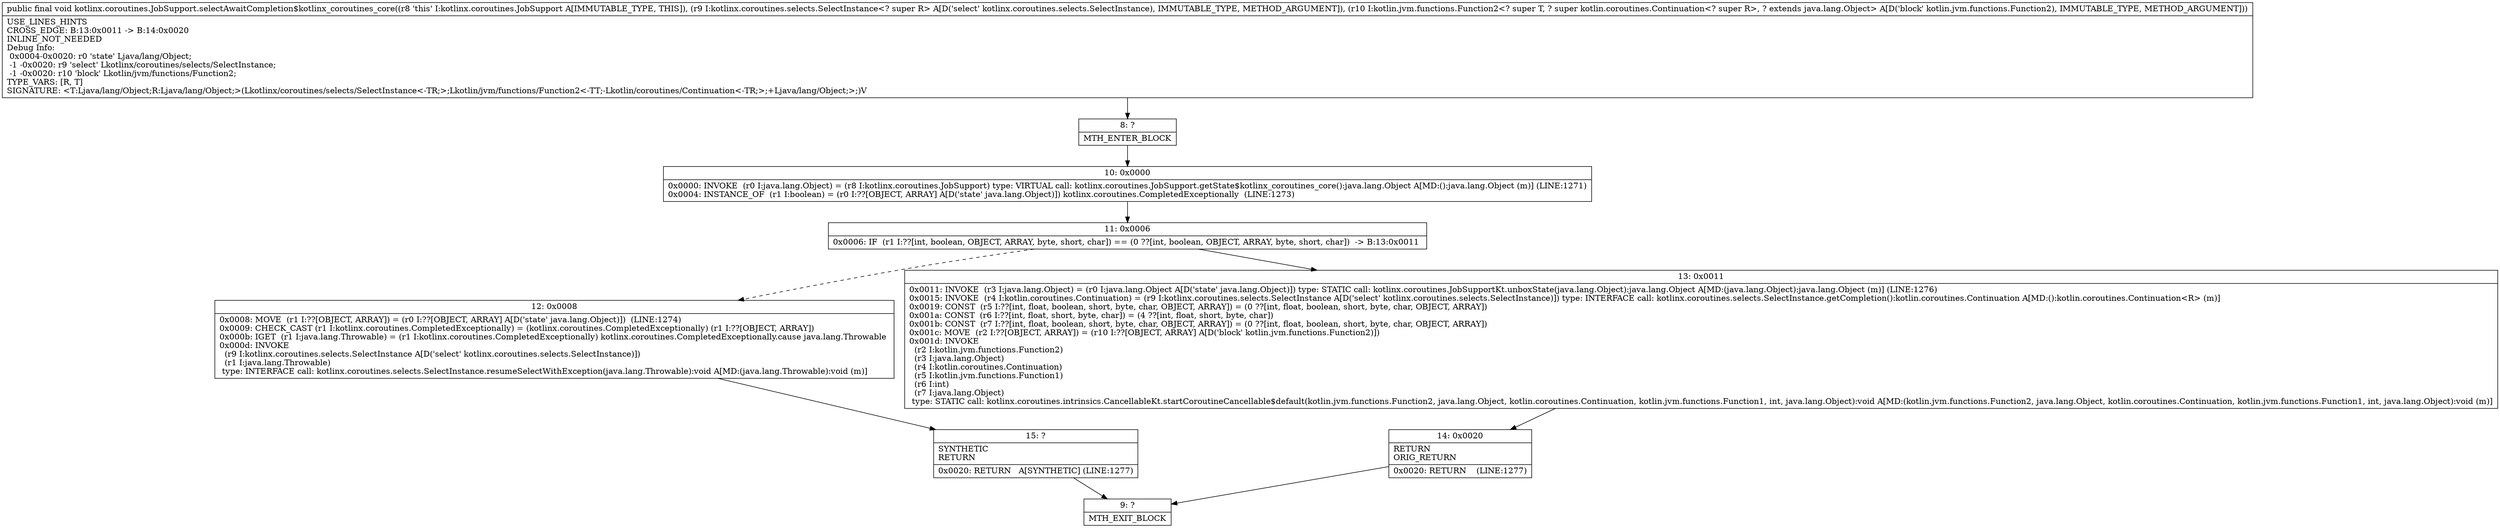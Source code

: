 digraph "CFG forkotlinx.coroutines.JobSupport.selectAwaitCompletion$kotlinx_coroutines_core(Lkotlinx\/coroutines\/selects\/SelectInstance;Lkotlin\/jvm\/functions\/Function2;)V" {
Node_8 [shape=record,label="{8\:\ ?|MTH_ENTER_BLOCK\l}"];
Node_10 [shape=record,label="{10\:\ 0x0000|0x0000: INVOKE  (r0 I:java.lang.Object) = (r8 I:kotlinx.coroutines.JobSupport) type: VIRTUAL call: kotlinx.coroutines.JobSupport.getState$kotlinx_coroutines_core():java.lang.Object A[MD:():java.lang.Object (m)] (LINE:1271)\l0x0004: INSTANCE_OF  (r1 I:boolean) = (r0 I:??[OBJECT, ARRAY] A[D('state' java.lang.Object)]) kotlinx.coroutines.CompletedExceptionally  (LINE:1273)\l}"];
Node_11 [shape=record,label="{11\:\ 0x0006|0x0006: IF  (r1 I:??[int, boolean, OBJECT, ARRAY, byte, short, char]) == (0 ??[int, boolean, OBJECT, ARRAY, byte, short, char])  \-\> B:13:0x0011 \l}"];
Node_12 [shape=record,label="{12\:\ 0x0008|0x0008: MOVE  (r1 I:??[OBJECT, ARRAY]) = (r0 I:??[OBJECT, ARRAY] A[D('state' java.lang.Object)])  (LINE:1274)\l0x0009: CHECK_CAST (r1 I:kotlinx.coroutines.CompletedExceptionally) = (kotlinx.coroutines.CompletedExceptionally) (r1 I:??[OBJECT, ARRAY]) \l0x000b: IGET  (r1 I:java.lang.Throwable) = (r1 I:kotlinx.coroutines.CompletedExceptionally) kotlinx.coroutines.CompletedExceptionally.cause java.lang.Throwable \l0x000d: INVOKE  \l  (r9 I:kotlinx.coroutines.selects.SelectInstance A[D('select' kotlinx.coroutines.selects.SelectInstance)])\l  (r1 I:java.lang.Throwable)\l type: INTERFACE call: kotlinx.coroutines.selects.SelectInstance.resumeSelectWithException(java.lang.Throwable):void A[MD:(java.lang.Throwable):void (m)]\l}"];
Node_15 [shape=record,label="{15\:\ ?|SYNTHETIC\lRETURN\l|0x0020: RETURN   A[SYNTHETIC] (LINE:1277)\l}"];
Node_9 [shape=record,label="{9\:\ ?|MTH_EXIT_BLOCK\l}"];
Node_13 [shape=record,label="{13\:\ 0x0011|0x0011: INVOKE  (r3 I:java.lang.Object) = (r0 I:java.lang.Object A[D('state' java.lang.Object)]) type: STATIC call: kotlinx.coroutines.JobSupportKt.unboxState(java.lang.Object):java.lang.Object A[MD:(java.lang.Object):java.lang.Object (m)] (LINE:1276)\l0x0015: INVOKE  (r4 I:kotlin.coroutines.Continuation) = (r9 I:kotlinx.coroutines.selects.SelectInstance A[D('select' kotlinx.coroutines.selects.SelectInstance)]) type: INTERFACE call: kotlinx.coroutines.selects.SelectInstance.getCompletion():kotlin.coroutines.Continuation A[MD:():kotlin.coroutines.Continuation\<R\> (m)]\l0x0019: CONST  (r5 I:??[int, float, boolean, short, byte, char, OBJECT, ARRAY]) = (0 ??[int, float, boolean, short, byte, char, OBJECT, ARRAY]) \l0x001a: CONST  (r6 I:??[int, float, short, byte, char]) = (4 ??[int, float, short, byte, char]) \l0x001b: CONST  (r7 I:??[int, float, boolean, short, byte, char, OBJECT, ARRAY]) = (0 ??[int, float, boolean, short, byte, char, OBJECT, ARRAY]) \l0x001c: MOVE  (r2 I:??[OBJECT, ARRAY]) = (r10 I:??[OBJECT, ARRAY] A[D('block' kotlin.jvm.functions.Function2)]) \l0x001d: INVOKE  \l  (r2 I:kotlin.jvm.functions.Function2)\l  (r3 I:java.lang.Object)\l  (r4 I:kotlin.coroutines.Continuation)\l  (r5 I:kotlin.jvm.functions.Function1)\l  (r6 I:int)\l  (r7 I:java.lang.Object)\l type: STATIC call: kotlinx.coroutines.intrinsics.CancellableKt.startCoroutineCancellable$default(kotlin.jvm.functions.Function2, java.lang.Object, kotlin.coroutines.Continuation, kotlin.jvm.functions.Function1, int, java.lang.Object):void A[MD:(kotlin.jvm.functions.Function2, java.lang.Object, kotlin.coroutines.Continuation, kotlin.jvm.functions.Function1, int, java.lang.Object):void (m)]\l}"];
Node_14 [shape=record,label="{14\:\ 0x0020|RETURN\lORIG_RETURN\l|0x0020: RETURN    (LINE:1277)\l}"];
MethodNode[shape=record,label="{public final void kotlinx.coroutines.JobSupport.selectAwaitCompletion$kotlinx_coroutines_core((r8 'this' I:kotlinx.coroutines.JobSupport A[IMMUTABLE_TYPE, THIS]), (r9 I:kotlinx.coroutines.selects.SelectInstance\<? super R\> A[D('select' kotlinx.coroutines.selects.SelectInstance), IMMUTABLE_TYPE, METHOD_ARGUMENT]), (r10 I:kotlin.jvm.functions.Function2\<? super T, ? super kotlin.coroutines.Continuation\<? super R\>, ? extends java.lang.Object\> A[D('block' kotlin.jvm.functions.Function2), IMMUTABLE_TYPE, METHOD_ARGUMENT]))  | USE_LINES_HINTS\lCROSS_EDGE: B:13:0x0011 \-\> B:14:0x0020\lINLINE_NOT_NEEDED\lDebug Info:\l  0x0004\-0x0020: r0 'state' Ljava\/lang\/Object;\l  \-1 \-0x0020: r9 'select' Lkotlinx\/coroutines\/selects\/SelectInstance;\l  \-1 \-0x0020: r10 'block' Lkotlin\/jvm\/functions\/Function2;\lTYPE_VARS: [R, T]\lSIGNATURE: \<T:Ljava\/lang\/Object;R:Ljava\/lang\/Object;\>(Lkotlinx\/coroutines\/selects\/SelectInstance\<\-TR;\>;Lkotlin\/jvm\/functions\/Function2\<\-TT;\-Lkotlin\/coroutines\/Continuation\<\-TR;\>;+Ljava\/lang\/Object;\>;)V\l}"];
MethodNode -> Node_8;Node_8 -> Node_10;
Node_10 -> Node_11;
Node_11 -> Node_12[style=dashed];
Node_11 -> Node_13;
Node_12 -> Node_15;
Node_15 -> Node_9;
Node_13 -> Node_14;
Node_14 -> Node_9;
}

